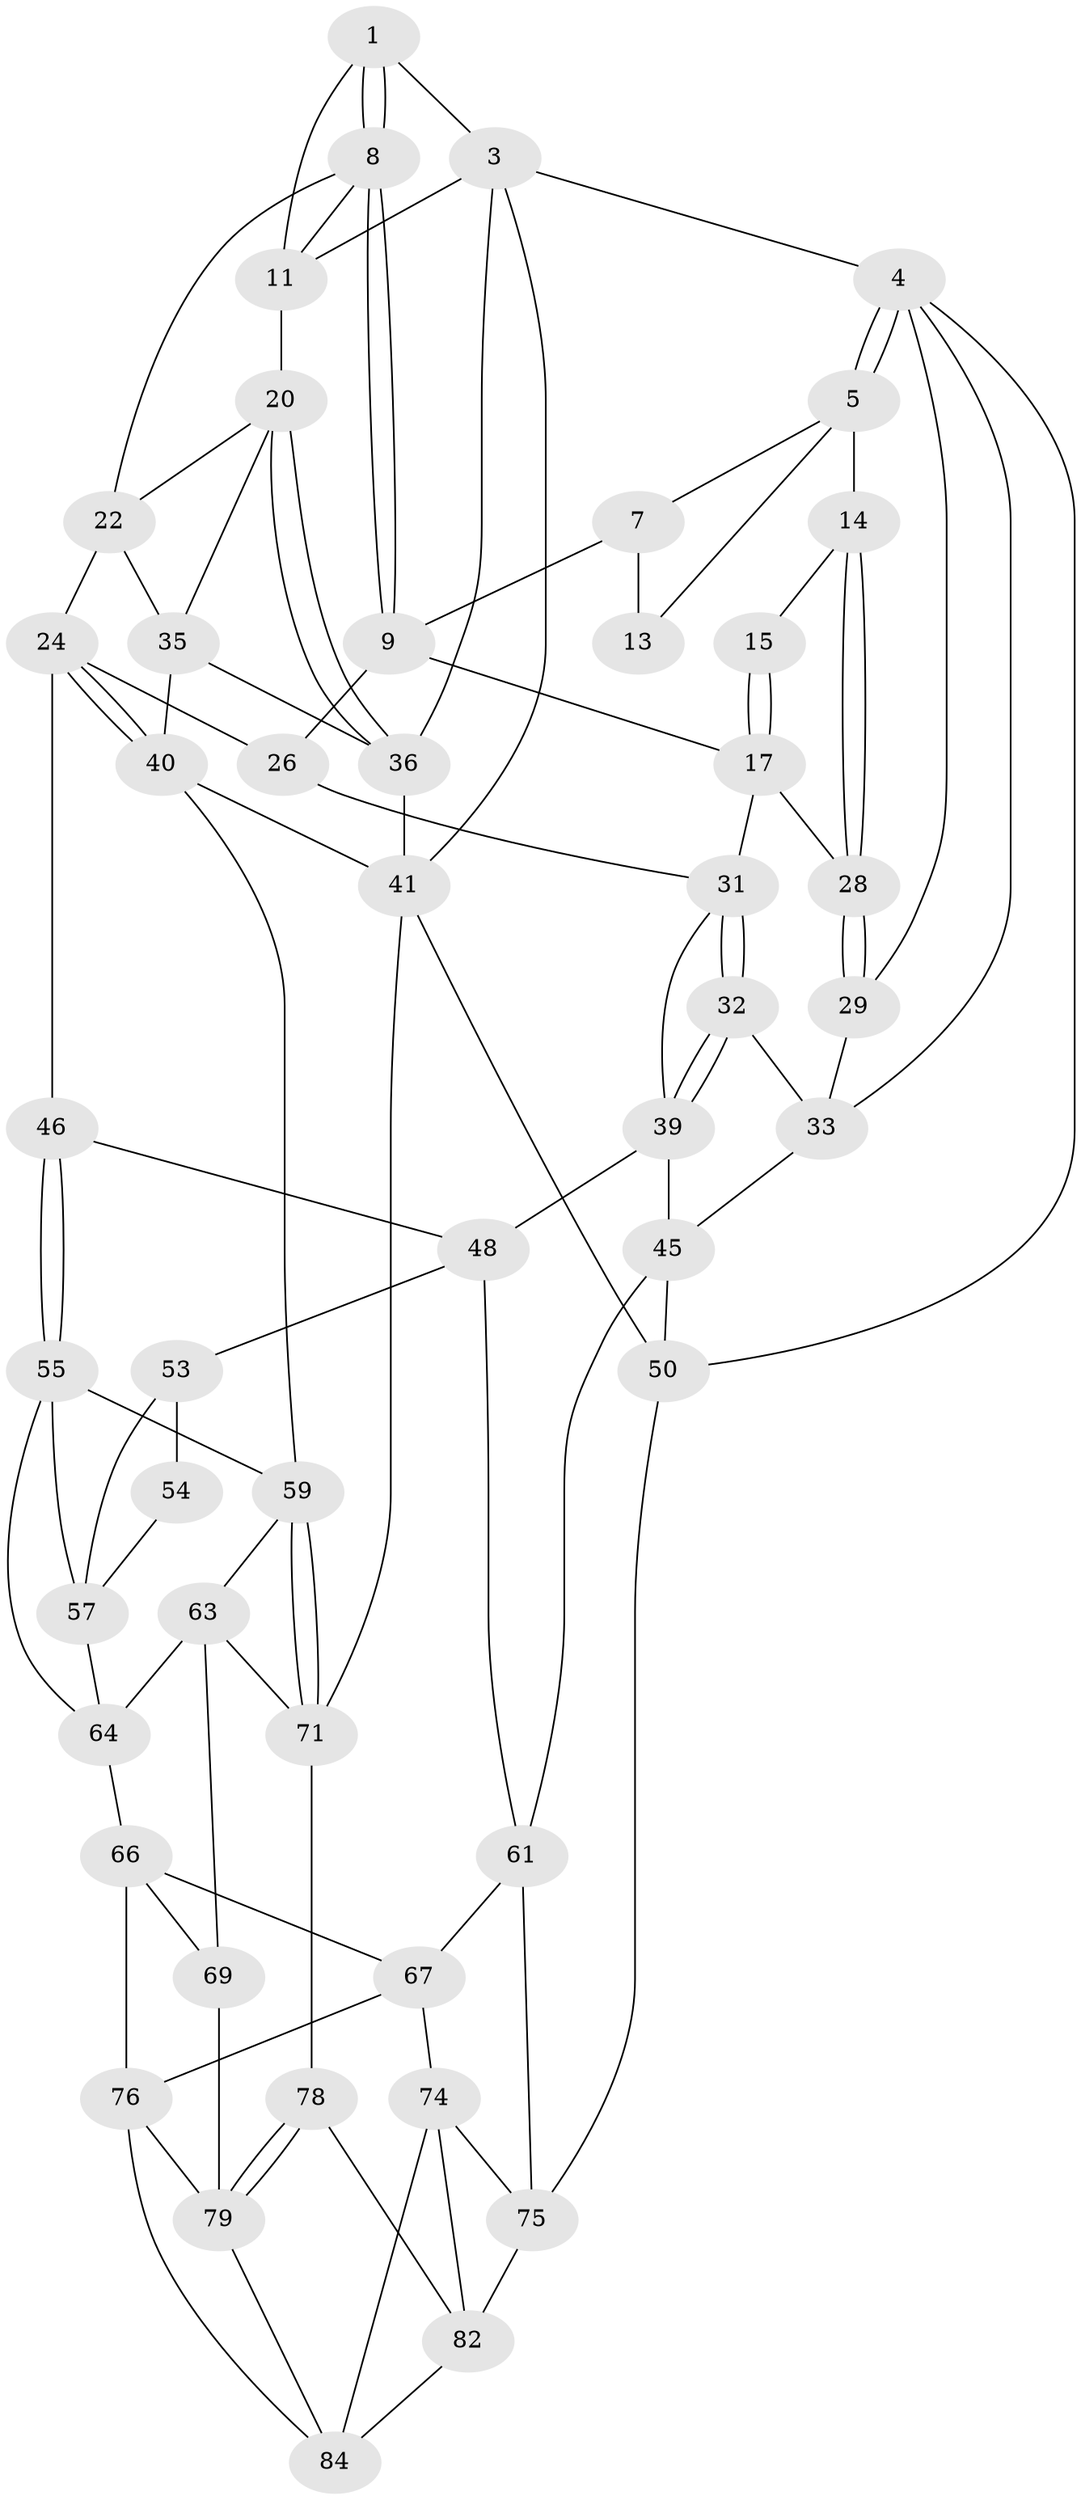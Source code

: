 // Generated by graph-tools (version 1.1) at 2025/24/03/03/25 07:24:34]
// undirected, 49 vertices, 104 edges
graph export_dot {
graph [start="1"]
  node [color=gray90,style=filled];
  1 [pos="+0.5422425399305639+0",super="+2"];
  3 [pos="+1+0",super="+18"];
  4 [pos="+0+0",super="+30"];
  5 [pos="+0+0",super="+6"];
  7 [pos="+0.4483603733739484+0",super="+10"];
  8 [pos="+0.5301614637727603+0.13445550059107467",super="+12"];
  9 [pos="+0.47888842910813734+0.1569971694355471",super="+16"];
  11 [pos="+0.755458193134611+0",super="+19"];
  13 [pos="+0.4090261209198076+0.06925828656511582"];
  14 [pos="+0+0"];
  15 [pos="+0.2971091508764716+0.08894791001298126"];
  17 [pos="+0.37332315996246185+0.1921515472935228",super="+27"];
  20 [pos="+0.8289511881556054+0.25416549570328095",super="+21"];
  22 [pos="+0.6458911738140855+0.15117372743523438",super="+23"];
  24 [pos="+0.5536652954291399+0.41621427001769706",super="+25"];
  26 [pos="+0.43884241867298146+0.3595430392263686"];
  28 [pos="+0.18783932077170853+0.209499054893353"];
  29 [pos="+0.11196189388789043+0.31386087325554873"];
  31 [pos="+0.23053583423294666+0.29032631023331495",super="+34"];
  32 [pos="+0.11096515440871835+0.41785075968613217"];
  33 [pos="+0.10670706691159666+0.41453022709355675",super="+43"];
  35 [pos="+0.7069581809970774+0.3558851726285369",super="+37"];
  36 [pos="+0.901347184488814+0.30047024954636814",super="+38"];
  39 [pos="+0.17052623325563498+0.4825044927720091",super="+44"];
  40 [pos="+0.8130273566336019+0.5579957944562691",super="+42"];
  41 [pos="+1+0.6429227959710562",super="+51"];
  45 [pos="+0+0.667240424687993",super="+49"];
  46 [pos="+0.47711012647753065+0.4388343593704174",super="+47"];
  48 [pos="+0.19119769281448+0.5108074789321824",super="+52"];
  50 [pos="+0+1"];
  53 [pos="+0.26107609638376345+0.6112375805415747"];
  54 [pos="+0.4109433372820708+0.5243424253889347"];
  55 [pos="+0.50037195511756+0.4907870349234766",super="+56"];
  57 [pos="+0.3690175469180581+0.6398206500132857",super="+58"];
  59 [pos="+0.8014801444894466+0.6110892274511882",super="+60"];
  61 [pos="+0.17090425515539087+0.7176219138470281",super="+62"];
  63 [pos="+0.534783182594179+0.6524980368166134",super="+68"];
  64 [pos="+0.5312838210190878+0.6481359573210198",super="+65"];
  66 [pos="+0.3609850210760769+0.7453751786400534",super="+70"];
  67 [pos="+0.29578380408925703+0.766834698887581",super="+73"];
  69 [pos="+0.49840370225366765+0.8296763231466655"];
  71 [pos="+0.5961330185812382+0.771266720699392",super="+72"];
  74 [pos="+0.22107880471552663+0.8912159356959221",super="+81"];
  75 [pos="+0.1519237753328796+0.7720017948164726",super="+77"];
  76 [pos="+0.3251329882074495+0.8981572536368815",super="+83"];
  78 [pos="+0.6176191008789214+1"];
  79 [pos="+0.4962118844588348+0.8921211178858649",super="+80"];
  82 [pos="+0.0874321703597446+1",super="+86"];
  84 [pos="+0.32504859314417256+0.9058389763336341",super="+85"];
  1 -- 8;
  1 -- 8;
  1 -- 3;
  1 -- 11;
  3 -- 4;
  3 -- 36;
  3 -- 41;
  3 -- 11;
  4 -- 5;
  4 -- 5;
  4 -- 50;
  4 -- 33;
  4 -- 29;
  5 -- 14;
  5 -- 13;
  5 -- 7;
  7 -- 9;
  7 -- 13;
  8 -- 9;
  8 -- 9;
  8 -- 11;
  8 -- 22;
  9 -- 26;
  9 -- 17;
  11 -- 20;
  14 -- 15;
  14 -- 28;
  14 -- 28;
  15 -- 17;
  15 -- 17;
  17 -- 28;
  17 -- 31;
  20 -- 36;
  20 -- 36;
  20 -- 35;
  20 -- 22;
  22 -- 24;
  22 -- 35;
  24 -- 40;
  24 -- 40;
  24 -- 26;
  24 -- 46;
  26 -- 31;
  28 -- 29;
  28 -- 29;
  29 -- 33;
  31 -- 32;
  31 -- 32;
  31 -- 39;
  32 -- 33;
  32 -- 39;
  32 -- 39;
  33 -- 45;
  35 -- 40;
  35 -- 36;
  36 -- 41;
  39 -- 48;
  39 -- 45;
  40 -- 41;
  40 -- 59;
  41 -- 50;
  41 -- 71;
  45 -- 50;
  45 -- 61;
  46 -- 55;
  46 -- 55;
  46 -- 48;
  48 -- 53;
  48 -- 61;
  50 -- 75;
  53 -- 54;
  53 -- 57;
  54 -- 57;
  55 -- 59;
  55 -- 64;
  55 -- 57;
  57 -- 64;
  59 -- 71;
  59 -- 71;
  59 -- 63;
  61 -- 67;
  61 -- 75;
  63 -- 64;
  63 -- 69;
  63 -- 71;
  64 -- 66;
  66 -- 67;
  66 -- 76;
  66 -- 69;
  67 -- 74;
  67 -- 76;
  69 -- 79;
  71 -- 78;
  74 -- 75;
  74 -- 84;
  74 -- 82;
  75 -- 82;
  76 -- 84;
  76 -- 79;
  78 -- 79;
  78 -- 79;
  78 -- 82;
  79 -- 84;
  82 -- 84;
}
